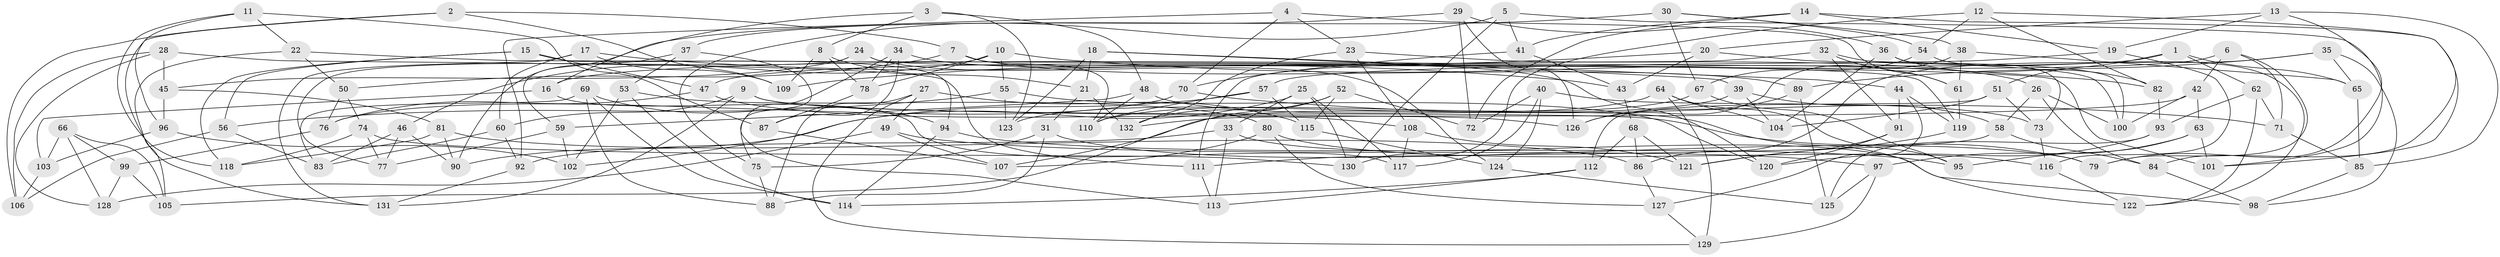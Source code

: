 // Generated by graph-tools (version 1.1) at 2025/26/03/09/25 03:26:51]
// undirected, 132 vertices, 264 edges
graph export_dot {
graph [start="1"]
  node [color=gray90,style=filled];
  1;
  2;
  3;
  4;
  5;
  6;
  7;
  8;
  9;
  10;
  11;
  12;
  13;
  14;
  15;
  16;
  17;
  18;
  19;
  20;
  21;
  22;
  23;
  24;
  25;
  26;
  27;
  28;
  29;
  30;
  31;
  32;
  33;
  34;
  35;
  36;
  37;
  38;
  39;
  40;
  41;
  42;
  43;
  44;
  45;
  46;
  47;
  48;
  49;
  50;
  51;
  52;
  53;
  54;
  55;
  56;
  57;
  58;
  59;
  60;
  61;
  62;
  63;
  64;
  65;
  66;
  67;
  68;
  69;
  70;
  71;
  72;
  73;
  74;
  75;
  76;
  77;
  78;
  79;
  80;
  81;
  82;
  83;
  84;
  85;
  86;
  87;
  88;
  89;
  90;
  91;
  92;
  93;
  94;
  95;
  96;
  97;
  98;
  99;
  100;
  101;
  102;
  103;
  104;
  105;
  106;
  107;
  108;
  109;
  110;
  111;
  112;
  113;
  114;
  115;
  116;
  117;
  118;
  119;
  120;
  121;
  122;
  123;
  124;
  125;
  126;
  127;
  128;
  129;
  130;
  131;
  132;
  1 -- 65;
  1 -- 51;
  1 -- 62;
  1 -- 16;
  2 -- 106;
  2 -- 109;
  2 -- 7;
  2 -- 131;
  3 -- 8;
  3 -- 48;
  3 -- 16;
  3 -- 123;
  4 -- 92;
  4 -- 23;
  4 -- 61;
  4 -- 70;
  5 -- 101;
  5 -- 130;
  5 -- 75;
  5 -- 41;
  6 -- 79;
  6 -- 47;
  6 -- 71;
  6 -- 42;
  7 -- 110;
  7 -- 89;
  7 -- 50;
  8 -- 78;
  8 -- 21;
  8 -- 109;
  9 -- 79;
  9 -- 126;
  9 -- 60;
  9 -- 131;
  10 -- 55;
  10 -- 82;
  10 -- 78;
  10 -- 46;
  11 -- 22;
  11 -- 96;
  11 -- 118;
  11 -- 87;
  12 -- 54;
  12 -- 130;
  12 -- 84;
  12 -- 82;
  13 -- 79;
  13 -- 19;
  13 -- 20;
  13 -- 85;
  14 -- 41;
  14 -- 101;
  14 -- 19;
  14 -- 72;
  15 -- 118;
  15 -- 56;
  15 -- 47;
  15 -- 94;
  16 -- 103;
  16 -- 117;
  17 -- 131;
  17 -- 43;
  17 -- 109;
  17 -- 60;
  18 -- 21;
  18 -- 44;
  18 -- 39;
  18 -- 123;
  19 -- 57;
  19 -- 116;
  20 -- 43;
  20 -- 100;
  20 -- 109;
  21 -- 31;
  21 -- 132;
  22 -- 101;
  22 -- 50;
  22 -- 105;
  23 -- 108;
  23 -- 26;
  23 -- 132;
  24 -- 124;
  24 -- 77;
  24 -- 45;
  24 -- 119;
  25 -- 117;
  25 -- 33;
  25 -- 90;
  25 -- 130;
  26 -- 84;
  26 -- 58;
  26 -- 100;
  27 -- 115;
  27 -- 129;
  27 -- 88;
  27 -- 49;
  28 -- 111;
  28 -- 106;
  28 -- 128;
  28 -- 45;
  29 -- 72;
  29 -- 126;
  29 -- 36;
  29 -- 37;
  30 -- 90;
  30 -- 67;
  30 -- 54;
  30 -- 38;
  31 -- 79;
  31 -- 88;
  31 -- 75;
  32 -- 61;
  32 -- 91;
  32 -- 100;
  32 -- 111;
  33 -- 113;
  33 -- 92;
  33 -- 98;
  34 -- 78;
  34 -- 120;
  34 -- 87;
  34 -- 75;
  35 -- 89;
  35 -- 86;
  35 -- 65;
  35 -- 98;
  36 -- 104;
  36 -- 73;
  36 -- 82;
  37 -- 53;
  37 -- 113;
  37 -- 59;
  38 -- 65;
  38 -- 126;
  38 -- 61;
  39 -- 58;
  39 -- 104;
  39 -- 107;
  40 -- 124;
  40 -- 117;
  40 -- 73;
  40 -- 72;
  41 -- 43;
  41 -- 70;
  42 -- 100;
  42 -- 132;
  42 -- 63;
  43 -- 68;
  44 -- 127;
  44 -- 119;
  44 -- 91;
  45 -- 96;
  45 -- 81;
  46 -- 77;
  46 -- 83;
  46 -- 90;
  47 -- 76;
  47 -- 108;
  48 -- 110;
  48 -- 122;
  48 -- 59;
  49 -- 97;
  49 -- 128;
  49 -- 107;
  50 -- 76;
  50 -- 74;
  51 -- 73;
  51 -- 112;
  51 -- 104;
  52 -- 105;
  52 -- 72;
  52 -- 132;
  52 -- 115;
  53 -- 114;
  53 -- 102;
  53 -- 80;
  54 -- 67;
  54 -- 122;
  55 -- 120;
  55 -- 123;
  55 -- 56;
  56 -- 83;
  56 -- 106;
  57 -- 102;
  57 -- 110;
  57 -- 115;
  58 -- 84;
  58 -- 111;
  59 -- 102;
  59 -- 77;
  60 -- 83;
  60 -- 92;
  61 -- 119;
  62 -- 93;
  62 -- 71;
  62 -- 122;
  63 -- 97;
  63 -- 95;
  63 -- 101;
  64 -- 95;
  64 -- 123;
  64 -- 129;
  64 -- 104;
  65 -- 85;
  66 -- 99;
  66 -- 105;
  66 -- 128;
  66 -- 103;
  67 -- 110;
  67 -- 95;
  68 -- 86;
  68 -- 121;
  68 -- 112;
  69 -- 94;
  69 -- 88;
  69 -- 83;
  69 -- 114;
  70 -- 76;
  70 -- 71;
  71 -- 85;
  73 -- 116;
  74 -- 118;
  74 -- 130;
  74 -- 77;
  75 -- 88;
  76 -- 99;
  78 -- 87;
  80 -- 107;
  80 -- 127;
  80 -- 116;
  81 -- 86;
  81 -- 90;
  81 -- 118;
  82 -- 93;
  84 -- 98;
  85 -- 98;
  86 -- 127;
  87 -- 107;
  89 -- 126;
  89 -- 125;
  91 -- 121;
  91 -- 120;
  92 -- 131;
  93 -- 120;
  93 -- 125;
  94 -- 95;
  94 -- 114;
  96 -- 103;
  96 -- 102;
  97 -- 129;
  97 -- 125;
  99 -- 128;
  99 -- 105;
  103 -- 106;
  108 -- 117;
  108 -- 121;
  111 -- 113;
  112 -- 113;
  112 -- 114;
  115 -- 124;
  116 -- 122;
  119 -- 121;
  124 -- 125;
  127 -- 129;
}
